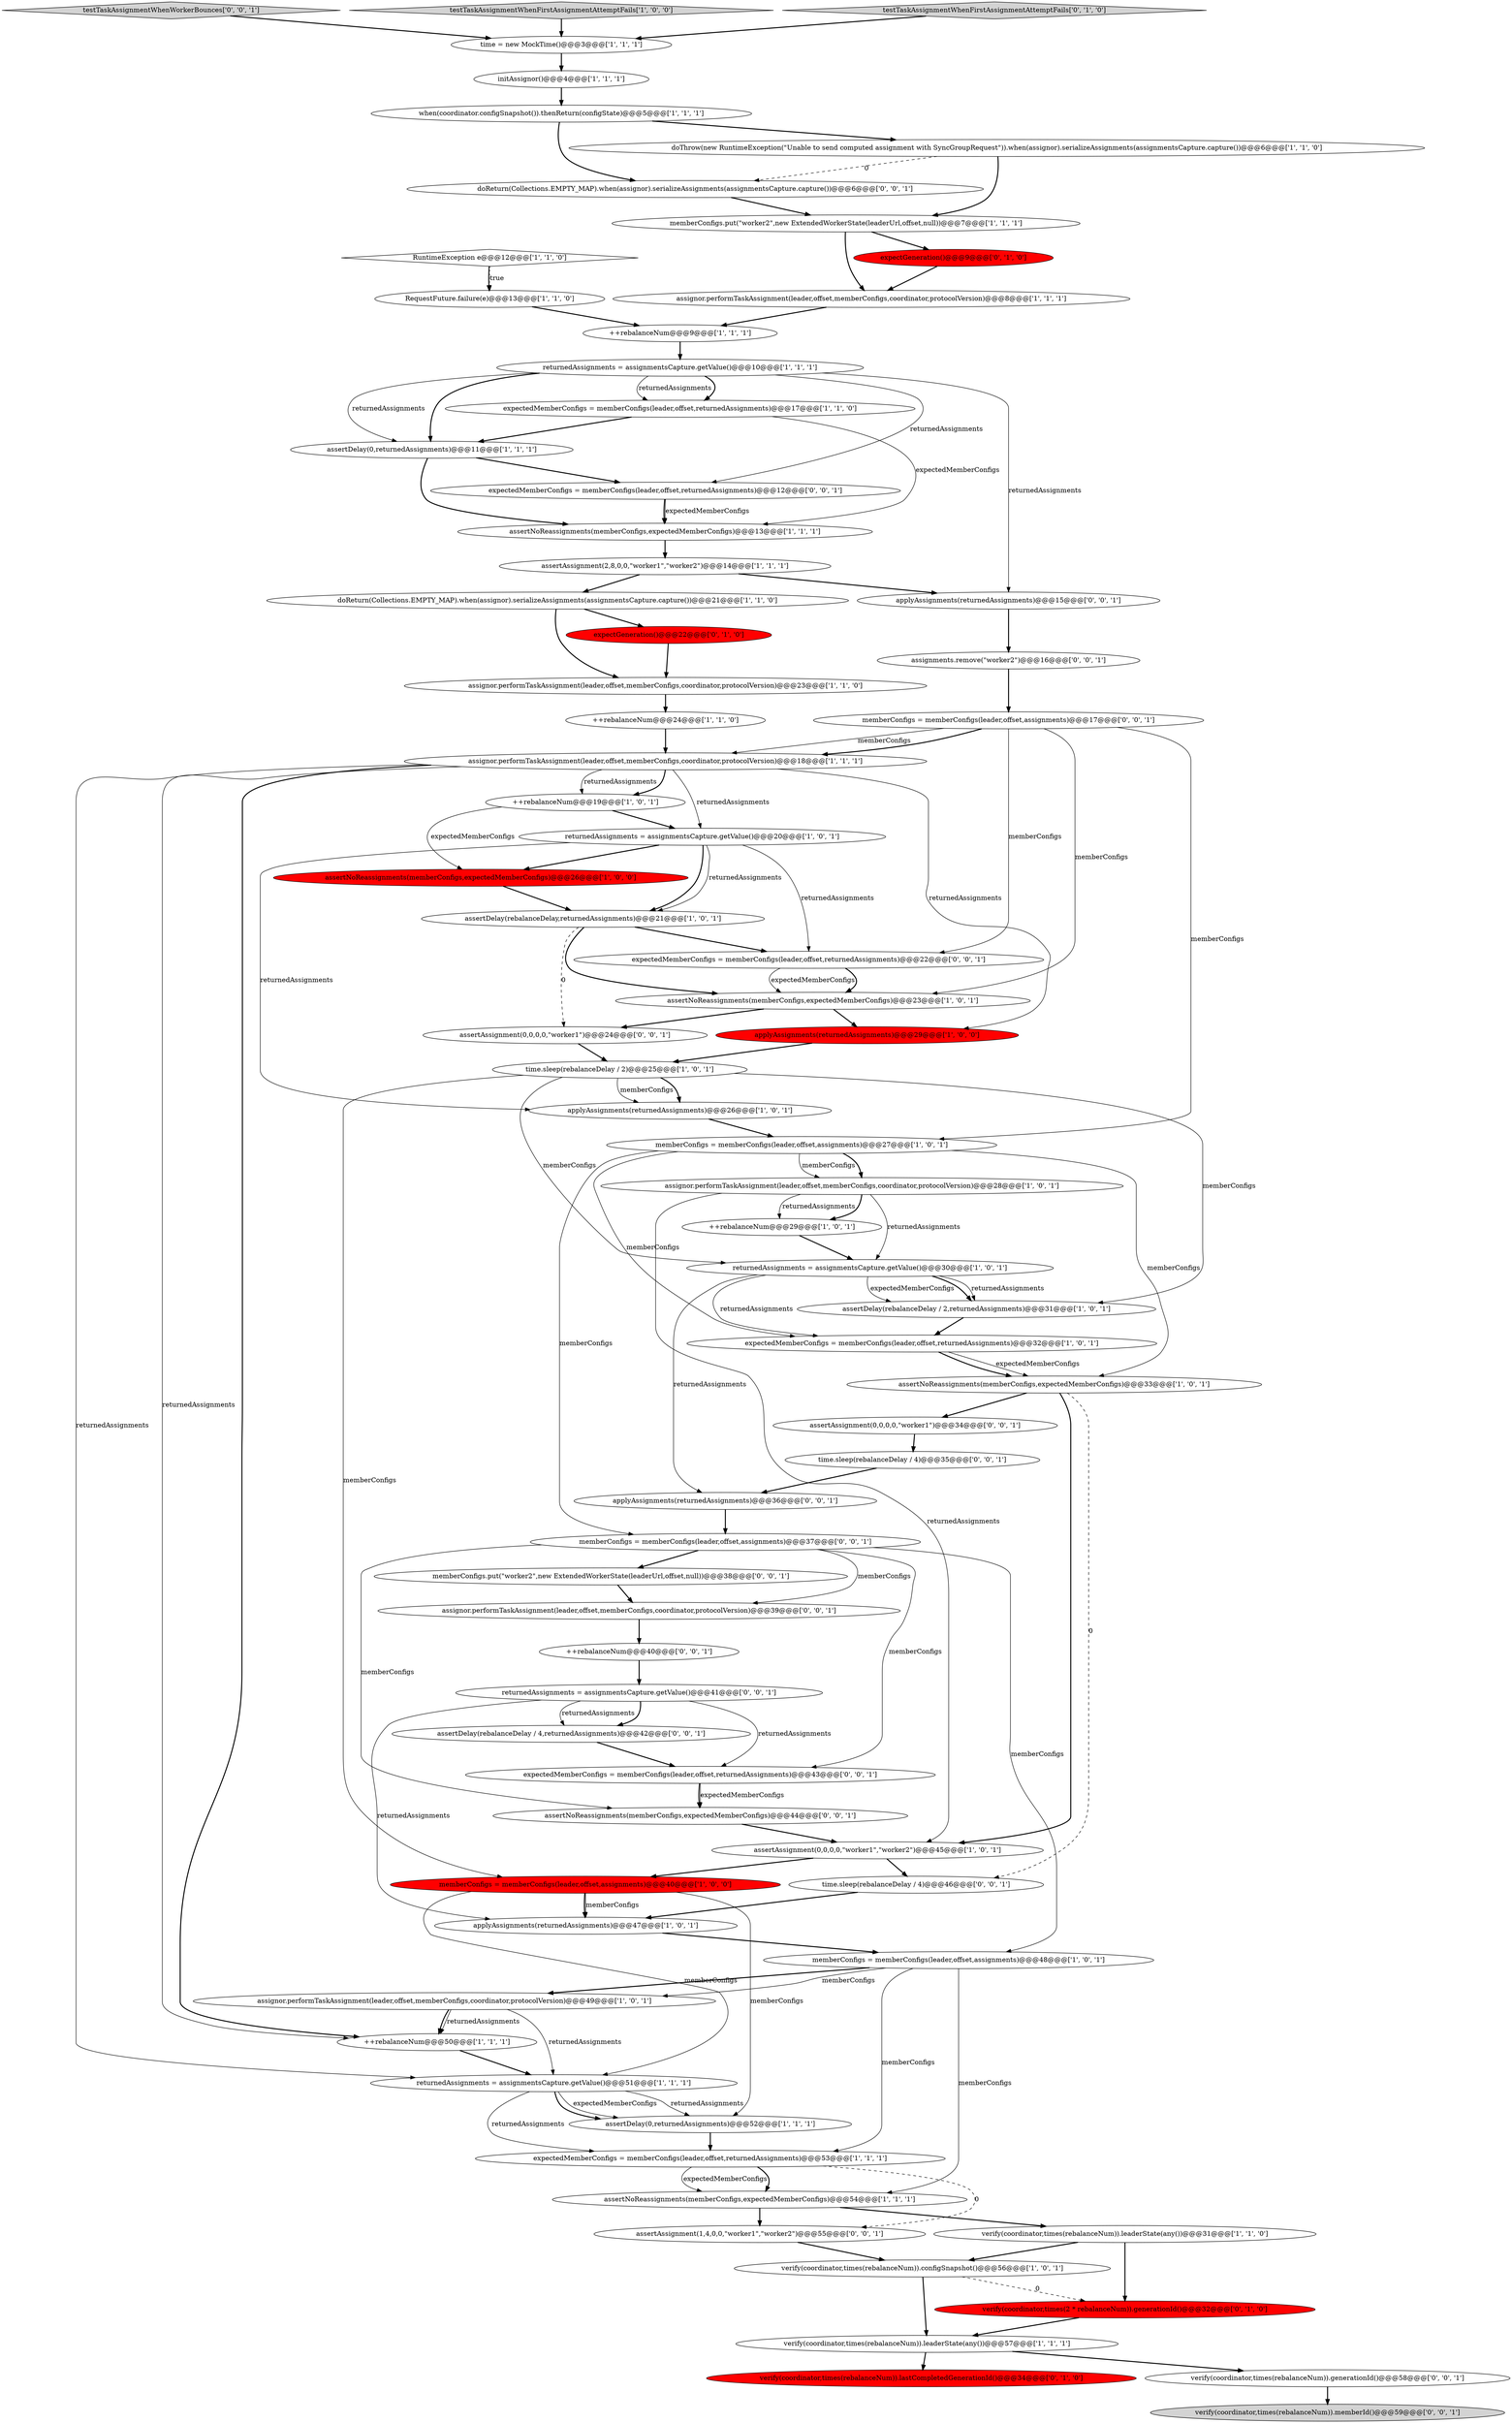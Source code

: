 digraph {
42 [style = filled, label = "when(coordinator.configSnapshot()).thenReturn(configState)@@@5@@@['1', '1', '1']", fillcolor = white, shape = ellipse image = "AAA0AAABBB1BBB"];
4 [style = filled, label = "assertDelay(rebalanceDelay,returnedAssignments)@@@21@@@['1', '0', '1']", fillcolor = white, shape = ellipse image = "AAA0AAABBB1BBB"];
27 [style = filled, label = "returnedAssignments = assignmentsCapture.getValue()@@@30@@@['1', '0', '1']", fillcolor = white, shape = ellipse image = "AAA0AAABBB1BBB"];
30 [style = filled, label = "++rebalanceNum@@@24@@@['1', '1', '0']", fillcolor = white, shape = ellipse image = "AAA0AAABBB1BBB"];
2 [style = filled, label = "++rebalanceNum@@@9@@@['1', '1', '1']", fillcolor = white, shape = ellipse image = "AAA0AAABBB1BBB"];
24 [style = filled, label = "verify(coordinator,times(rebalanceNum)).leaderState(any())@@@57@@@['1', '1', '1']", fillcolor = white, shape = ellipse image = "AAA0AAABBB1BBB"];
50 [style = filled, label = "verify(coordinator,times(2 * rebalanceNum)).generationId()@@@32@@@['0', '1', '0']", fillcolor = red, shape = ellipse image = "AAA1AAABBB2BBB"];
65 [style = filled, label = "returnedAssignments = assignmentsCapture.getValue()@@@41@@@['0', '0', '1']", fillcolor = white, shape = ellipse image = "AAA0AAABBB3BBB"];
69 [style = filled, label = "memberConfigs = memberConfigs(leader,offset,assignments)@@@37@@@['0', '0', '1']", fillcolor = white, shape = ellipse image = "AAA0AAABBB3BBB"];
43 [style = filled, label = "++rebalanceNum@@@50@@@['1', '1', '1']", fillcolor = white, shape = ellipse image = "AAA0AAABBB1BBB"];
71 [style = filled, label = "verify(coordinator,times(rebalanceNum)).memberId()@@@59@@@['0', '0', '1']", fillcolor = lightgray, shape = ellipse image = "AAA0AAABBB3BBB"];
53 [style = filled, label = "expectedMemberConfigs = memberConfigs(leader,offset,returnedAssignments)@@@22@@@['0', '0', '1']", fillcolor = white, shape = ellipse image = "AAA0AAABBB3BBB"];
44 [style = filled, label = "applyAssignments(returnedAssignments)@@@26@@@['1', '0', '1']", fillcolor = white, shape = ellipse image = "AAA0AAABBB1BBB"];
64 [style = filled, label = "memberConfigs = memberConfigs(leader,offset,assignments)@@@17@@@['0', '0', '1']", fillcolor = white, shape = ellipse image = "AAA0AAABBB3BBB"];
20 [style = filled, label = "assertNoReassignments(memberConfigs,expectedMemberConfigs)@@@26@@@['1', '0', '0']", fillcolor = red, shape = ellipse image = "AAA1AAABBB1BBB"];
48 [style = filled, label = "verify(coordinator,times(rebalanceNum)).lastCompletedGenerationId()@@@34@@@['0', '1', '0']", fillcolor = red, shape = ellipse image = "AAA1AAABBB2BBB"];
36 [style = filled, label = "expectedMemberConfigs = memberConfigs(leader,offset,returnedAssignments)@@@32@@@['1', '0', '1']", fillcolor = white, shape = ellipse image = "AAA0AAABBB1BBB"];
67 [style = filled, label = "time.sleep(rebalanceDelay / 4)@@@46@@@['0', '0', '1']", fillcolor = white, shape = ellipse image = "AAA0AAABBB3BBB"];
74 [style = filled, label = "testTaskAssignmentWhenWorkerBounces['0', '0', '1']", fillcolor = lightgray, shape = diamond image = "AAA0AAABBB3BBB"];
47 [style = filled, label = "expectGeneration()@@@22@@@['0', '1', '0']", fillcolor = red, shape = ellipse image = "AAA1AAABBB2BBB"];
11 [style = filled, label = "memberConfigs = memberConfigs(leader,offset,assignments)@@@27@@@['1', '0', '1']", fillcolor = white, shape = ellipse image = "AAA0AAABBB1BBB"];
40 [style = filled, label = "expectedMemberConfigs = memberConfigs(leader,offset,returnedAssignments)@@@53@@@['1', '1', '1']", fillcolor = white, shape = ellipse image = "AAA0AAABBB1BBB"];
17 [style = filled, label = "assertAssignment(2,8,0,0,\"worker1\",\"worker2\")@@@14@@@['1', '1', '1']", fillcolor = white, shape = ellipse image = "AAA0AAABBB1BBB"];
57 [style = filled, label = "assertAssignment(1,4,0,0,\"worker1\",\"worker2\")@@@55@@@['0', '0', '1']", fillcolor = white, shape = ellipse image = "AAA0AAABBB3BBB"];
14 [style = filled, label = "time.sleep(rebalanceDelay / 2)@@@25@@@['1', '0', '1']", fillcolor = white, shape = ellipse image = "AAA0AAABBB1BBB"];
32 [style = filled, label = "assignor.performTaskAssignment(leader,offset,memberConfigs,coordinator,protocolVersion)@@@8@@@['1', '1', '1']", fillcolor = white, shape = ellipse image = "AAA0AAABBB1BBB"];
8 [style = filled, label = "initAssignor()@@@4@@@['1', '1', '1']", fillcolor = white, shape = ellipse image = "AAA0AAABBB1BBB"];
34 [style = filled, label = "assertDelay(rebalanceDelay / 2,returnedAssignments)@@@31@@@['1', '0', '1']", fillcolor = white, shape = ellipse image = "AAA0AAABBB1BBB"];
35 [style = filled, label = "assertDelay(0,returnedAssignments)@@@52@@@['1', '1', '1']", fillcolor = white, shape = ellipse image = "AAA0AAABBB1BBB"];
18 [style = filled, label = "returnedAssignments = assignmentsCapture.getValue()@@@20@@@['1', '0', '1']", fillcolor = white, shape = ellipse image = "AAA0AAABBB1BBB"];
5 [style = filled, label = "assertNoReassignments(memberConfigs,expectedMemberConfigs)@@@54@@@['1', '1', '1']", fillcolor = white, shape = ellipse image = "AAA0AAABBB1BBB"];
3 [style = filled, label = "assertNoReassignments(memberConfigs,expectedMemberConfigs)@@@13@@@['1', '1', '1']", fillcolor = white, shape = ellipse image = "AAA0AAABBB1BBB"];
6 [style = filled, label = "time = new MockTime()@@@3@@@['1', '1', '1']", fillcolor = white, shape = ellipse image = "AAA0AAABBB1BBB"];
23 [style = filled, label = "++rebalanceNum@@@19@@@['1', '0', '1']", fillcolor = white, shape = ellipse image = "AAA0AAABBB1BBB"];
59 [style = filled, label = "verify(coordinator,times(rebalanceNum)).generationId()@@@58@@@['0', '0', '1']", fillcolor = white, shape = ellipse image = "AAA0AAABBB3BBB"];
0 [style = filled, label = "applyAssignments(returnedAssignments)@@@47@@@['1', '0', '1']", fillcolor = white, shape = ellipse image = "AAA0AAABBB1BBB"];
7 [style = filled, label = "doReturn(Collections.EMPTY_MAP).when(assignor).serializeAssignments(assignmentsCapture.capture())@@@21@@@['1', '1', '0']", fillcolor = white, shape = ellipse image = "AAA0AAABBB1BBB"];
33 [style = filled, label = "applyAssignments(returnedAssignments)@@@29@@@['1', '0', '0']", fillcolor = red, shape = ellipse image = "AAA1AAABBB1BBB"];
60 [style = filled, label = "assertDelay(rebalanceDelay / 4,returnedAssignments)@@@42@@@['0', '0', '1']", fillcolor = white, shape = ellipse image = "AAA0AAABBB3BBB"];
37 [style = filled, label = "++rebalanceNum@@@29@@@['1', '0', '1']", fillcolor = white, shape = ellipse image = "AAA0AAABBB1BBB"];
13 [style = filled, label = "assertDelay(0,returnedAssignments)@@@11@@@['1', '1', '1']", fillcolor = white, shape = ellipse image = "AAA0AAABBB1BBB"];
61 [style = filled, label = "time.sleep(rebalanceDelay / 4)@@@35@@@['0', '0', '1']", fillcolor = white, shape = ellipse image = "AAA0AAABBB3BBB"];
10 [style = filled, label = "assertNoReassignments(memberConfigs,expectedMemberConfigs)@@@23@@@['1', '0', '1']", fillcolor = white, shape = ellipse image = "AAA0AAABBB1BBB"];
31 [style = filled, label = "RequestFuture.failure(e)@@@13@@@['1', '1', '0']", fillcolor = white, shape = ellipse image = "AAA0AAABBB1BBB"];
39 [style = filled, label = "RuntimeException e@@@12@@@['1', '1', '0']", fillcolor = white, shape = diamond image = "AAA0AAABBB1BBB"];
41 [style = filled, label = "assignor.performTaskAssignment(leader,offset,memberConfigs,coordinator,protocolVersion)@@@28@@@['1', '0', '1']", fillcolor = white, shape = ellipse image = "AAA0AAABBB1BBB"];
29 [style = filled, label = "memberConfigs = memberConfigs(leader,offset,assignments)@@@48@@@['1', '0', '1']", fillcolor = white, shape = ellipse image = "AAA0AAABBB1BBB"];
45 [style = filled, label = "returnedAssignments = assignmentsCapture.getValue()@@@51@@@['1', '1', '1']", fillcolor = white, shape = ellipse image = "AAA0AAABBB1BBB"];
54 [style = filled, label = "applyAssignments(returnedAssignments)@@@36@@@['0', '0', '1']", fillcolor = white, shape = ellipse image = "AAA0AAABBB3BBB"];
21 [style = filled, label = "verify(coordinator,times(rebalanceNum)).leaderState(any())@@@31@@@['1', '1', '0']", fillcolor = white, shape = ellipse image = "AAA0AAABBB1BBB"];
28 [style = filled, label = "memberConfigs.put(\"worker2\",new ExtendedWorkerState(leaderUrl,offset,null))@@@7@@@['1', '1', '1']", fillcolor = white, shape = ellipse image = "AAA0AAABBB1BBB"];
63 [style = filled, label = "doReturn(Collections.EMPTY_MAP).when(assignor).serializeAssignments(assignmentsCapture.capture())@@@6@@@['0', '0', '1']", fillcolor = white, shape = ellipse image = "AAA0AAABBB3BBB"];
66 [style = filled, label = "assignments.remove(\"worker2\")@@@16@@@['0', '0', '1']", fillcolor = white, shape = ellipse image = "AAA0AAABBB3BBB"];
72 [style = filled, label = "assertNoReassignments(memberConfigs,expectedMemberConfigs)@@@44@@@['0', '0', '1']", fillcolor = white, shape = ellipse image = "AAA0AAABBB3BBB"];
56 [style = filled, label = "memberConfigs.put(\"worker2\",new ExtendedWorkerState(leaderUrl,offset,null))@@@38@@@['0', '0', '1']", fillcolor = white, shape = ellipse image = "AAA0AAABBB3BBB"];
22 [style = filled, label = "expectedMemberConfigs = memberConfigs(leader,offset,returnedAssignments)@@@17@@@['1', '1', '0']", fillcolor = white, shape = ellipse image = "AAA0AAABBB1BBB"];
26 [style = filled, label = "assignor.performTaskAssignment(leader,offset,memberConfigs,coordinator,protocolVersion)@@@18@@@['1', '1', '1']", fillcolor = white, shape = ellipse image = "AAA0AAABBB1BBB"];
12 [style = filled, label = "memberConfigs = memberConfigs(leader,offset,assignments)@@@40@@@['1', '0', '0']", fillcolor = red, shape = ellipse image = "AAA1AAABBB1BBB"];
52 [style = filled, label = "assertAssignment(0,0,0,0,\"worker1\")@@@34@@@['0', '0', '1']", fillcolor = white, shape = ellipse image = "AAA0AAABBB3BBB"];
1 [style = filled, label = "doThrow(new RuntimeException(\"Unable to send computed assignment with SyncGroupRequest\")).when(assignor).serializeAssignments(assignmentsCapture.capture())@@@6@@@['1', '1', '0']", fillcolor = white, shape = ellipse image = "AAA0AAABBB1BBB"];
46 [style = filled, label = "testTaskAssignmentWhenFirstAssignmentAttemptFails['1', '0', '0']", fillcolor = lightgray, shape = diamond image = "AAA0AAABBB1BBB"];
49 [style = filled, label = "testTaskAssignmentWhenFirstAssignmentAttemptFails['0', '1', '0']", fillcolor = lightgray, shape = diamond image = "AAA0AAABBB2BBB"];
15 [style = filled, label = "assertNoReassignments(memberConfigs,expectedMemberConfigs)@@@33@@@['1', '0', '1']", fillcolor = white, shape = ellipse image = "AAA0AAABBB1BBB"];
16 [style = filled, label = "assignor.performTaskAssignment(leader,offset,memberConfigs,coordinator,protocolVersion)@@@49@@@['1', '0', '1']", fillcolor = white, shape = ellipse image = "AAA0AAABBB1BBB"];
9 [style = filled, label = "assignor.performTaskAssignment(leader,offset,memberConfigs,coordinator,protocolVersion)@@@23@@@['1', '1', '0']", fillcolor = white, shape = ellipse image = "AAA0AAABBB1BBB"];
19 [style = filled, label = "assertAssignment(0,0,0,0,\"worker1\",\"worker2\")@@@45@@@['1', '0', '1']", fillcolor = white, shape = ellipse image = "AAA0AAABBB1BBB"];
73 [style = filled, label = "expectedMemberConfigs = memberConfigs(leader,offset,returnedAssignments)@@@43@@@['0', '0', '1']", fillcolor = white, shape = ellipse image = "AAA0AAABBB3BBB"];
58 [style = filled, label = "applyAssignments(returnedAssignments)@@@15@@@['0', '0', '1']", fillcolor = white, shape = ellipse image = "AAA0AAABBB3BBB"];
62 [style = filled, label = "assignor.performTaskAssignment(leader,offset,memberConfigs,coordinator,protocolVersion)@@@39@@@['0', '0', '1']", fillcolor = white, shape = ellipse image = "AAA0AAABBB3BBB"];
68 [style = filled, label = "assertAssignment(0,0,0,0,\"worker1\")@@@24@@@['0', '0', '1']", fillcolor = white, shape = ellipse image = "AAA0AAABBB3BBB"];
55 [style = filled, label = "expectedMemberConfigs = memberConfigs(leader,offset,returnedAssignments)@@@12@@@['0', '0', '1']", fillcolor = white, shape = ellipse image = "AAA0AAABBB3BBB"];
51 [style = filled, label = "expectGeneration()@@@9@@@['0', '1', '0']", fillcolor = red, shape = ellipse image = "AAA1AAABBB2BBB"];
70 [style = filled, label = "++rebalanceNum@@@40@@@['0', '0', '1']", fillcolor = white, shape = ellipse image = "AAA0AAABBB3BBB"];
25 [style = filled, label = "returnedAssignments = assignmentsCapture.getValue()@@@10@@@['1', '1', '1']", fillcolor = white, shape = ellipse image = "AAA0AAABBB1BBB"];
38 [style = filled, label = "verify(coordinator,times(rebalanceNum)).configSnapshot()@@@56@@@['1', '0', '1']", fillcolor = white, shape = ellipse image = "AAA0AAABBB1BBB"];
47->9 [style = bold, label=""];
65->60 [style = bold, label=""];
18->44 [style = solid, label="returnedAssignments"];
27->34 [style = solid, label="expectedMemberConfigs"];
25->22 [style = bold, label=""];
37->27 [style = bold, label=""];
13->55 [style = bold, label=""];
4->53 [style = bold, label=""];
70->65 [style = bold, label=""];
64->26 [style = solid, label="memberConfigs"];
59->71 [style = bold, label=""];
45->35 [style = solid, label="returnedAssignments"];
45->40 [style = solid, label="returnedAssignments"];
1->63 [style = dashed, label="0"];
51->32 [style = bold, label=""];
21->38 [style = bold, label=""];
7->9 [style = bold, label=""];
1->28 [style = bold, label=""];
63->28 [style = bold, label=""];
41->27 [style = solid, label="returnedAssignments"];
39->31 [style = bold, label=""];
15->52 [style = bold, label=""];
66->64 [style = bold, label=""];
25->22 [style = solid, label="returnedAssignments"];
16->43 [style = bold, label=""];
57->38 [style = bold, label=""];
42->1 [style = bold, label=""];
26->45 [style = solid, label="returnedAssignments"];
11->36 [style = solid, label="memberConfigs"];
2->25 [style = bold, label=""];
45->35 [style = bold, label=""];
21->50 [style = bold, label=""];
22->13 [style = bold, label=""];
68->14 [style = bold, label=""];
24->59 [style = bold, label=""];
55->3 [style = solid, label="expectedMemberConfigs"];
22->3 [style = solid, label="expectedMemberConfigs"];
38->50 [style = dashed, label="0"];
12->35 [style = solid, label="memberConfigs"];
19->12 [style = bold, label=""];
41->37 [style = solid, label="returnedAssignments"];
46->6 [style = bold, label=""];
30->26 [style = bold, label=""];
41->37 [style = bold, label=""];
56->62 [style = bold, label=""];
26->43 [style = bold, label=""];
31->2 [style = bold, label=""];
0->29 [style = bold, label=""];
41->19 [style = solid, label="returnedAssignments"];
64->11 [style = solid, label="memberConfigs"];
12->0 [style = solid, label="memberConfigs"];
43->45 [style = bold, label=""];
14->27 [style = solid, label="memberConfigs"];
5->57 [style = bold, label=""];
5->21 [style = bold, label=""];
69->73 [style = solid, label="memberConfigs"];
35->40 [style = bold, label=""];
18->20 [style = bold, label=""];
40->5 [style = solid, label="expectedMemberConfigs"];
25->55 [style = solid, label="returnedAssignments"];
18->4 [style = bold, label=""];
40->5 [style = bold, label=""];
26->18 [style = solid, label="returnedAssignments"];
69->72 [style = solid, label="memberConfigs"];
34->36 [style = bold, label=""];
29->16 [style = solid, label="memberConfigs"];
53->10 [style = solid, label="expectedMemberConfigs"];
53->10 [style = bold, label=""];
29->16 [style = bold, label=""];
69->29 [style = solid, label="memberConfigs"];
19->67 [style = bold, label=""];
4->10 [style = bold, label=""];
39->31 [style = dotted, label="true"];
36->15 [style = solid, label="expectedMemberConfigs"];
18->53 [style = solid, label="returnedAssignments"];
11->15 [style = solid, label="memberConfigs"];
27->54 [style = solid, label="returnedAssignments"];
16->45 [style = solid, label="returnedAssignments"];
38->24 [style = bold, label=""];
52->61 [style = bold, label=""];
14->34 [style = solid, label="memberConfigs"];
17->58 [style = bold, label=""];
11->41 [style = solid, label="memberConfigs"];
14->44 [style = solid, label="memberConfigs"];
15->19 [style = bold, label=""];
27->36 [style = solid, label="returnedAssignments"];
74->6 [style = bold, label=""];
25->58 [style = solid, label="returnedAssignments"];
69->62 [style = solid, label="memberConfigs"];
16->43 [style = solid, label="returnedAssignments"];
28->32 [style = bold, label=""];
58->66 [style = bold, label=""];
11->41 [style = bold, label=""];
42->63 [style = bold, label=""];
69->56 [style = bold, label=""];
15->67 [style = dashed, label="0"];
18->4 [style = solid, label="returnedAssignments"];
27->34 [style = bold, label=""];
26->33 [style = solid, label="returnedAssignments"];
40->57 [style = dashed, label="0"];
29->5 [style = solid, label="memberConfigs"];
65->60 [style = solid, label="returnedAssignments"];
73->72 [style = bold, label=""];
3->17 [style = bold, label=""];
10->33 [style = bold, label=""];
61->54 [style = bold, label=""];
4->68 [style = dashed, label="0"];
49->6 [style = bold, label=""];
23->18 [style = bold, label=""];
12->45 [style = solid, label="memberConfigs"];
50->24 [style = bold, label=""];
25->13 [style = solid, label="returnedAssignments"];
62->70 [style = bold, label=""];
33->14 [style = bold, label=""];
72->19 [style = bold, label=""];
45->35 [style = solid, label="expectedMemberConfigs"];
10->68 [style = bold, label=""];
29->40 [style = solid, label="memberConfigs"];
26->43 [style = solid, label="returnedAssignments"];
7->47 [style = bold, label=""];
25->13 [style = bold, label=""];
73->72 [style = solid, label="expectedMemberConfigs"];
36->15 [style = bold, label=""];
54->69 [style = bold, label=""];
11->69 [style = solid, label="memberConfigs"];
65->73 [style = solid, label="returnedAssignments"];
9->30 [style = bold, label=""];
67->0 [style = bold, label=""];
55->3 [style = bold, label=""];
27->34 [style = solid, label="returnedAssignments"];
65->0 [style = solid, label="returnedAssignments"];
28->51 [style = bold, label=""];
14->44 [style = bold, label=""];
32->2 [style = bold, label=""];
12->0 [style = bold, label=""];
20->4 [style = bold, label=""];
17->7 [style = bold, label=""];
64->26 [style = bold, label=""];
8->42 [style = bold, label=""];
13->3 [style = bold, label=""];
60->73 [style = bold, label=""];
26->23 [style = bold, label=""];
6->8 [style = bold, label=""];
64->10 [style = solid, label="memberConfigs"];
44->11 [style = bold, label=""];
26->23 [style = solid, label="returnedAssignments"];
23->20 [style = solid, label="expectedMemberConfigs"];
14->12 [style = solid, label="memberConfigs"];
64->53 [style = solid, label="memberConfigs"];
24->48 [style = bold, label=""];
}
